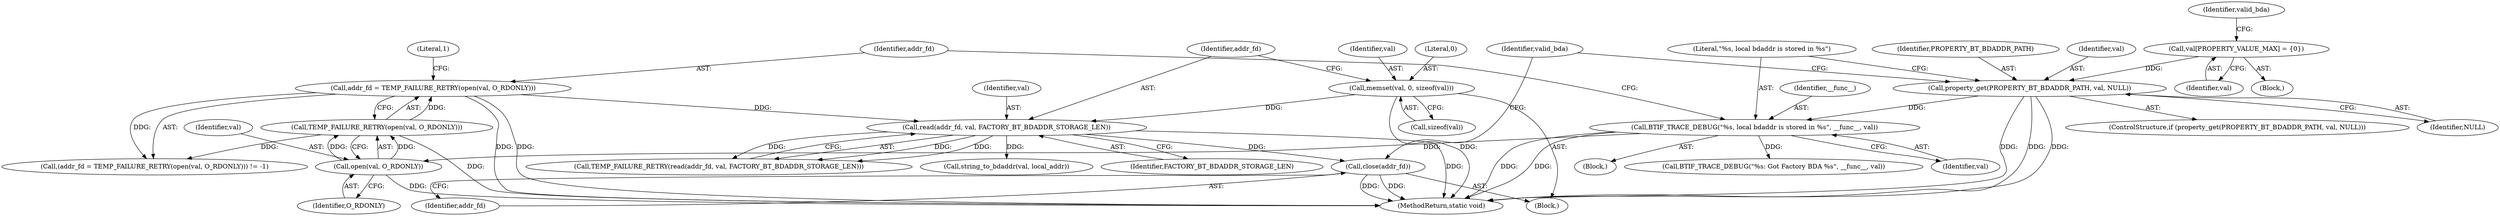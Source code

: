 digraph "0_Android_472271b153c5dc53c28beac55480a8d8434b2d5c_12@API" {
"1000178" [label="(Call,close(addr_fd))"];
"1000153" [label="(Call,read(addr_fd, val, FACTORY_BT_BDADDR_STORAGE_LEN))"];
"1000138" [label="(Call,addr_fd = TEMP_FAILURE_RETRY(open(val, O_RDONLY)))"];
"1000140" [label="(Call,TEMP_FAILURE_RETRY(open(val, O_RDONLY)))"];
"1000141" [label="(Call,open(val, O_RDONLY))"];
"1000132" [label="(Call,BTIF_TRACE_DEBUG(\"%s, local bdaddr is stored in %s\", __func__, val))"];
"1000126" [label="(Call,property_get(PROPERTY_BT_BDADDR_PATH, val, NULL))"];
"1000112" [label="(Call,val[PROPERTY_VALUE_MAX] = {0})"];
"1000147" [label="(Call,memset(val, 0, sizeof(val)))"];
"1000142" [label="(Identifier,val)"];
"1000130" [label="(Block,)"];
"1000139" [label="(Identifier,addr_fd)"];
"1000129" [label="(Identifier,NULL)"];
"1000149" [label="(Literal,0)"];
"1000113" [label="(Identifier,val)"];
"1000349" [label="(MethodReturn,static void)"];
"1000159" [label="(Call,string_to_bdaddr(val, local_addr))"];
"1000132" [label="(Call,BTIF_TRACE_DEBUG(\"%s, local bdaddr is stored in %s\", __func__, val))"];
"1000125" [label="(ControlStructure,if (property_get(PROPERTY_BT_BDADDR_PATH, val, NULL)))"];
"1000156" [label="(Identifier,FACTORY_BT_BDADDR_STORAGE_LEN)"];
"1000148" [label="(Identifier,val)"];
"1000143" [label="(Identifier,O_RDONLY)"];
"1000134" [label="(Identifier,__func__)"];
"1000155" [label="(Identifier,val)"];
"1000153" [label="(Call,read(addr_fd, val, FACTORY_BT_BDADDR_STORAGE_LEN))"];
"1000126" [label="(Call,property_get(PROPERTY_BT_BDADDR_PATH, val, NULL))"];
"1000147" [label="(Call,memset(val, 0, sizeof(val)))"];
"1000141" [label="(Call,open(val, O_RDONLY))"];
"1000174" [label="(Call,BTIF_TRACE_DEBUG(\"%s: Got Factory BDA %s\", __func__, val))"];
"1000110" [label="(Block,)"];
"1000150" [label="(Call,sizeof(val))"];
"1000135" [label="(Identifier,val)"];
"1000128" [label="(Identifier,val)"];
"1000116" [label="(Identifier,valid_bda)"];
"1000133" [label="(Literal,\"%s, local bdaddr is stored in %s\")"];
"1000178" [label="(Call,close(addr_fd))"];
"1000152" [label="(Call,TEMP_FAILURE_RETRY(read(addr_fd, val, FACTORY_BT_BDADDR_STORAGE_LEN)))"];
"1000138" [label="(Call,addr_fd = TEMP_FAILURE_RETRY(open(val, O_RDONLY)))"];
"1000127" [label="(Identifier,PROPERTY_BT_BDADDR_PATH)"];
"1000112" [label="(Call,val[PROPERTY_VALUE_MAX] = {0})"];
"1000182" [label="(Identifier,valid_bda)"];
"1000179" [label="(Identifier,addr_fd)"];
"1000137" [label="(Call,(addr_fd = TEMP_FAILURE_RETRY(open(val, O_RDONLY))) != -1)"];
"1000146" [label="(Block,)"];
"1000140" [label="(Call,TEMP_FAILURE_RETRY(open(val, O_RDONLY)))"];
"1000154" [label="(Identifier,addr_fd)"];
"1000145" [label="(Literal,1)"];
"1000178" -> "1000146"  [label="AST: "];
"1000178" -> "1000179"  [label="CFG: "];
"1000179" -> "1000178"  [label="AST: "];
"1000182" -> "1000178"  [label="CFG: "];
"1000178" -> "1000349"  [label="DDG: "];
"1000178" -> "1000349"  [label="DDG: "];
"1000153" -> "1000178"  [label="DDG: "];
"1000153" -> "1000152"  [label="AST: "];
"1000153" -> "1000156"  [label="CFG: "];
"1000154" -> "1000153"  [label="AST: "];
"1000155" -> "1000153"  [label="AST: "];
"1000156" -> "1000153"  [label="AST: "];
"1000152" -> "1000153"  [label="CFG: "];
"1000153" -> "1000349"  [label="DDG: "];
"1000153" -> "1000152"  [label="DDG: "];
"1000153" -> "1000152"  [label="DDG: "];
"1000153" -> "1000152"  [label="DDG: "];
"1000138" -> "1000153"  [label="DDG: "];
"1000147" -> "1000153"  [label="DDG: "];
"1000153" -> "1000159"  [label="DDG: "];
"1000138" -> "1000137"  [label="AST: "];
"1000138" -> "1000140"  [label="CFG: "];
"1000139" -> "1000138"  [label="AST: "];
"1000140" -> "1000138"  [label="AST: "];
"1000145" -> "1000138"  [label="CFG: "];
"1000138" -> "1000349"  [label="DDG: "];
"1000138" -> "1000349"  [label="DDG: "];
"1000138" -> "1000137"  [label="DDG: "];
"1000140" -> "1000138"  [label="DDG: "];
"1000140" -> "1000141"  [label="CFG: "];
"1000141" -> "1000140"  [label="AST: "];
"1000140" -> "1000349"  [label="DDG: "];
"1000140" -> "1000137"  [label="DDG: "];
"1000141" -> "1000140"  [label="DDG: "];
"1000141" -> "1000140"  [label="DDG: "];
"1000141" -> "1000143"  [label="CFG: "];
"1000142" -> "1000141"  [label="AST: "];
"1000143" -> "1000141"  [label="AST: "];
"1000141" -> "1000349"  [label="DDG: "];
"1000132" -> "1000141"  [label="DDG: "];
"1000132" -> "1000130"  [label="AST: "];
"1000132" -> "1000135"  [label="CFG: "];
"1000133" -> "1000132"  [label="AST: "];
"1000134" -> "1000132"  [label="AST: "];
"1000135" -> "1000132"  [label="AST: "];
"1000139" -> "1000132"  [label="CFG: "];
"1000132" -> "1000349"  [label="DDG: "];
"1000132" -> "1000349"  [label="DDG: "];
"1000126" -> "1000132"  [label="DDG: "];
"1000132" -> "1000174"  [label="DDG: "];
"1000126" -> "1000125"  [label="AST: "];
"1000126" -> "1000129"  [label="CFG: "];
"1000127" -> "1000126"  [label="AST: "];
"1000128" -> "1000126"  [label="AST: "];
"1000129" -> "1000126"  [label="AST: "];
"1000133" -> "1000126"  [label="CFG: "];
"1000182" -> "1000126"  [label="CFG: "];
"1000126" -> "1000349"  [label="DDG: "];
"1000126" -> "1000349"  [label="DDG: "];
"1000126" -> "1000349"  [label="DDG: "];
"1000112" -> "1000126"  [label="DDG: "];
"1000112" -> "1000110"  [label="AST: "];
"1000112" -> "1000113"  [label="CFG: "];
"1000113" -> "1000112"  [label="AST: "];
"1000116" -> "1000112"  [label="CFG: "];
"1000147" -> "1000146"  [label="AST: "];
"1000147" -> "1000150"  [label="CFG: "];
"1000148" -> "1000147"  [label="AST: "];
"1000149" -> "1000147"  [label="AST: "];
"1000150" -> "1000147"  [label="AST: "];
"1000154" -> "1000147"  [label="CFG: "];
"1000147" -> "1000349"  [label="DDG: "];
}

